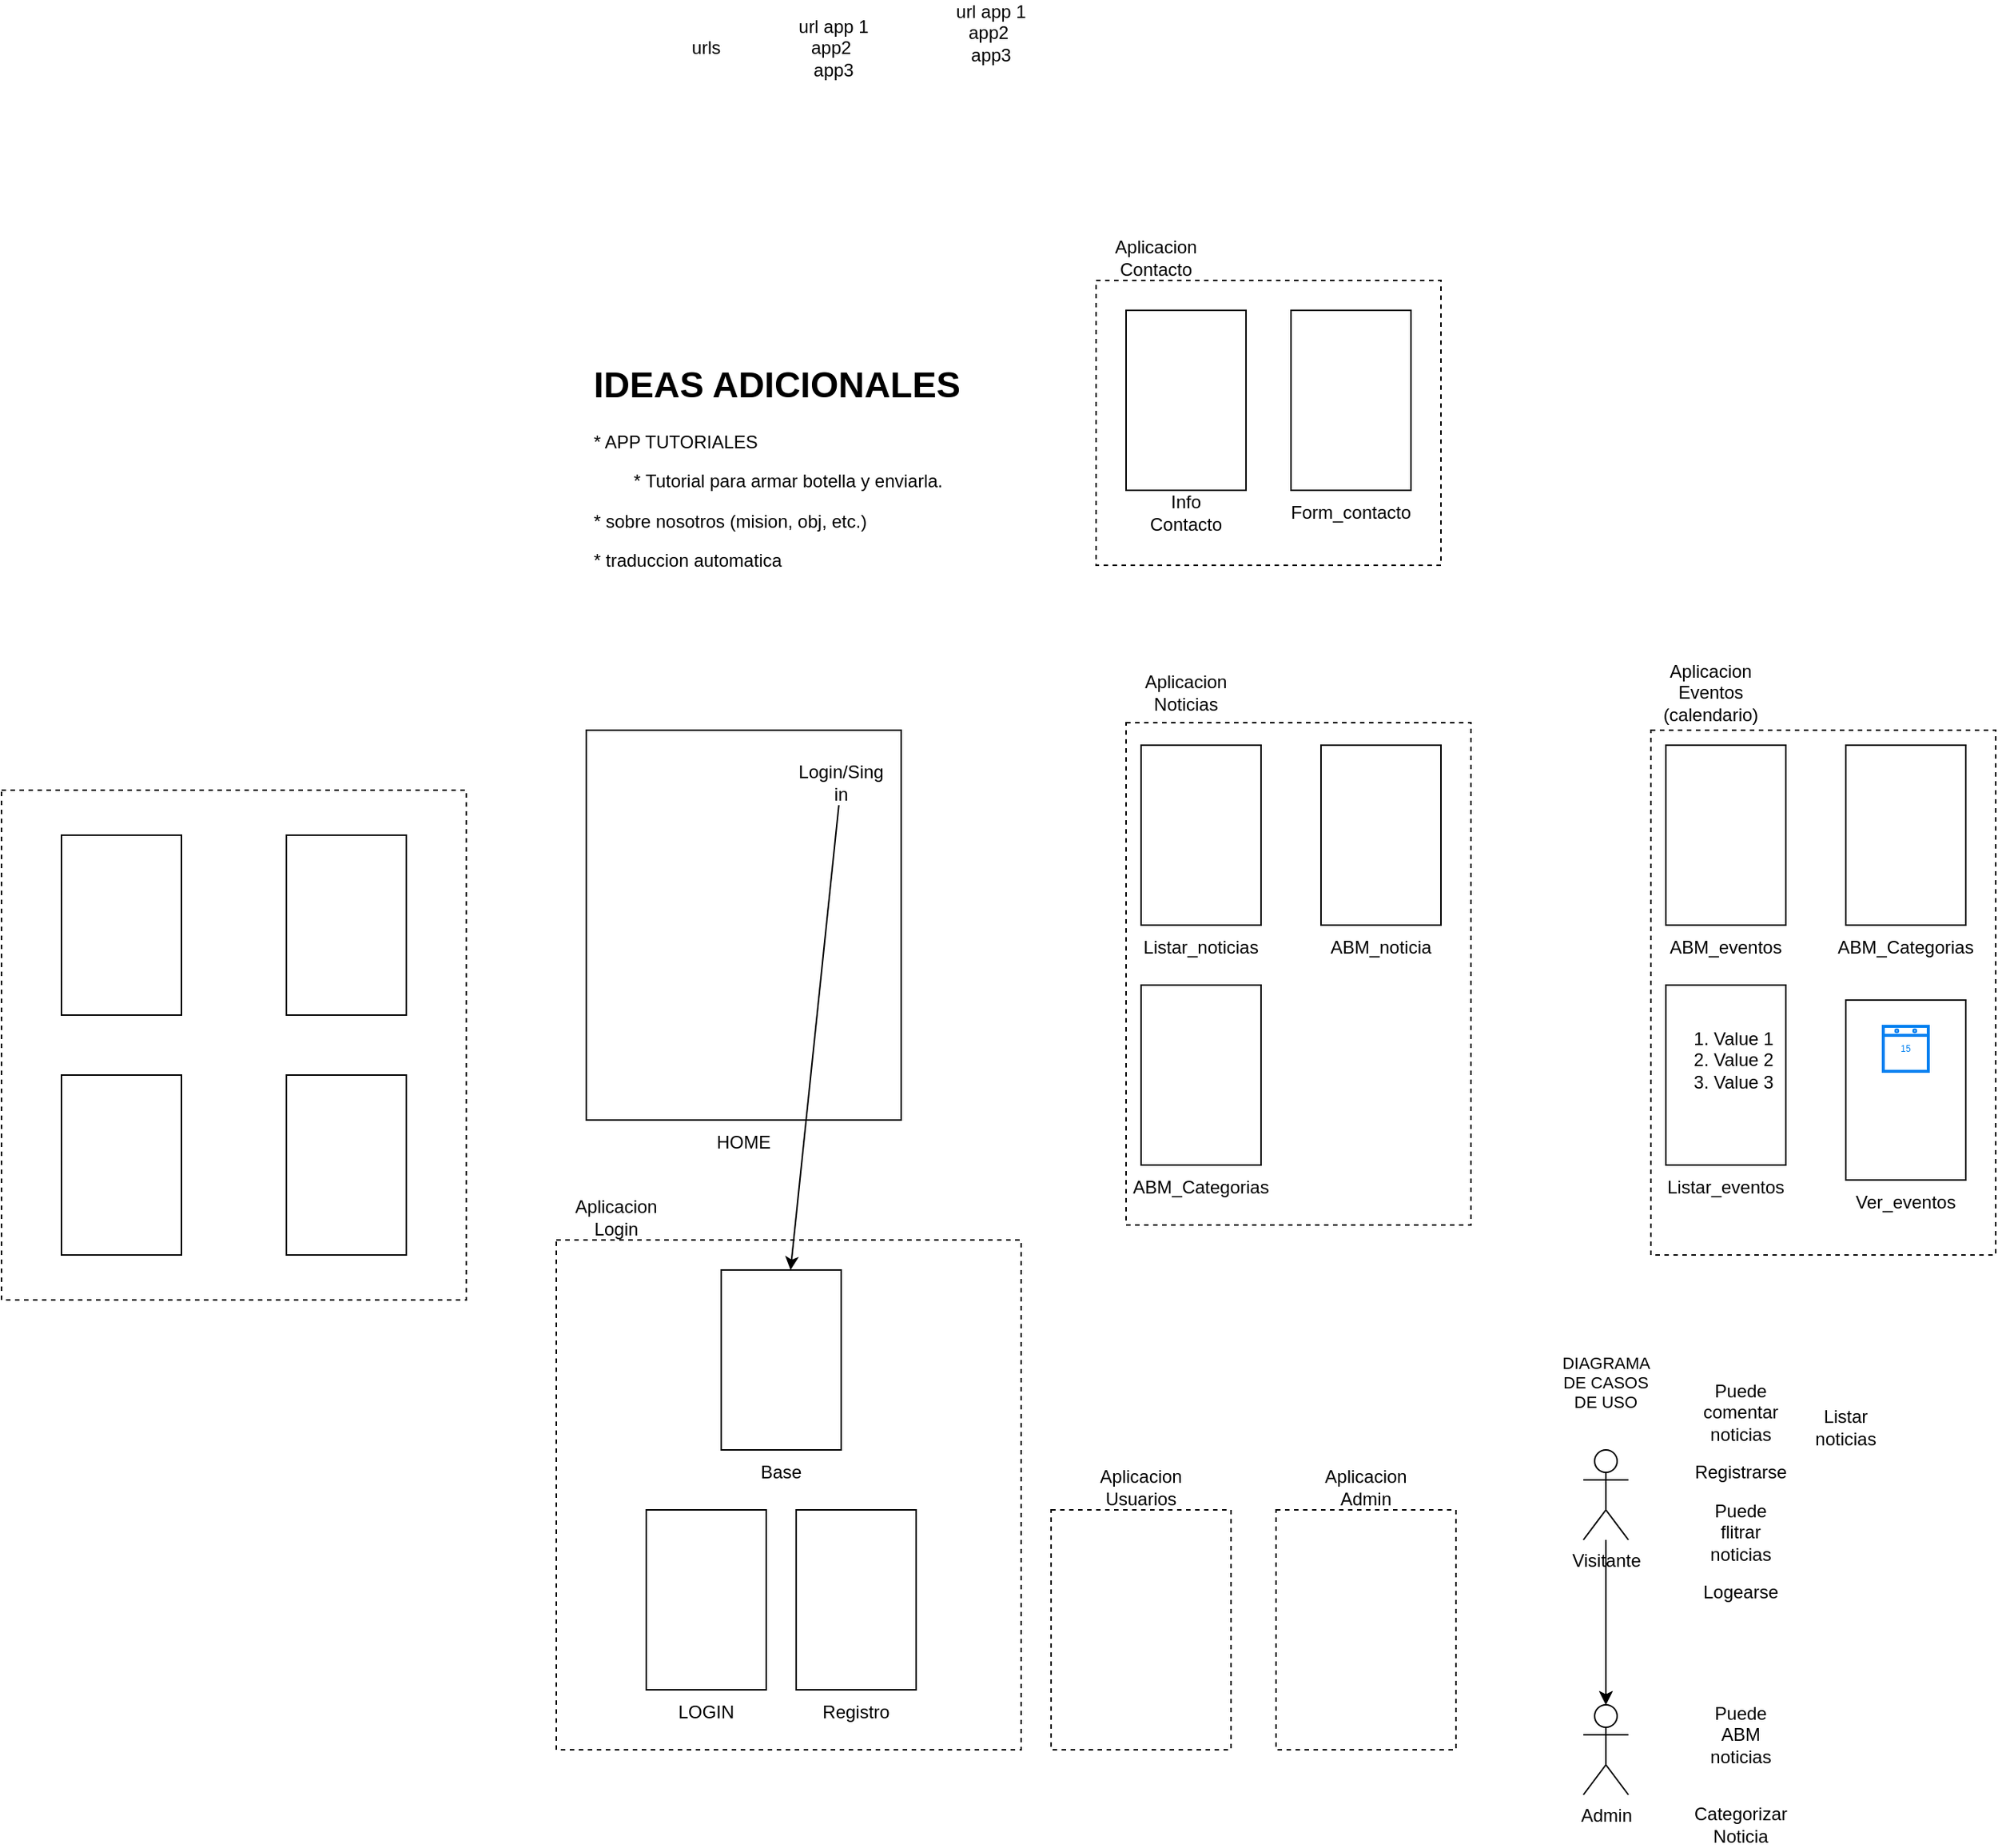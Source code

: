 <mxfile version="19.0.3" type="device" pages="2"><diagram id="Au9ia6RZ5k17O6lHacv6" name="Maquetado1"><mxGraphModel dx="2068" dy="2473" grid="1" gridSize="10" guides="1" tooltips="1" connect="1" arrows="1" fold="1" page="1" pageScale="1" pageWidth="1200" pageHeight="1920" math="0" shadow="0"><root><mxCell id="0"/><mxCell id="1" parent="0"/><mxCell id="npkrUqpL1A4N-2p5EevU-65" value="" style="rounded=0;whiteSpace=wrap;html=1;fontFamily=Helvetica;fontSize=11;fontColor=default;fillColor=none;dashed=1;" parent="1" vertex="1"><mxGeometry x="360" y="-360" width="230" height="190" as="geometry"/></mxCell><mxCell id="npkrUqpL1A4N-2p5EevU-14" value="" style="rounded=0;whiteSpace=wrap;html=1;fontFamily=Helvetica;fontSize=11;fontColor=default;fillColor=none;dashed=1;" parent="1" vertex="1"><mxGeometry y="280" width="310" height="340" as="geometry"/></mxCell><mxCell id="npkrUqpL1A4N-2p5EevU-5" value="" style="rounded=0;whiteSpace=wrap;html=1;fontFamily=Helvetica;fontSize=11;fontColor=default;fillColor=none;dashed=1;" parent="1" vertex="1"><mxGeometry x="-370" y="-20" width="310" height="340" as="geometry"/></mxCell><mxCell id="npkrUqpL1A4N-2p5EevU-1" value="" style="rounded=0;whiteSpace=wrap;html=1;" parent="1" vertex="1"><mxGeometry x="-330" y="10" width="80" height="120" as="geometry"/></mxCell><mxCell id="npkrUqpL1A4N-2p5EevU-2" value="" style="rounded=0;whiteSpace=wrap;html=1;" parent="1" vertex="1"><mxGeometry x="-180" y="10" width="80" height="120" as="geometry"/></mxCell><mxCell id="npkrUqpL1A4N-2p5EevU-3" value="" style="rounded=0;whiteSpace=wrap;html=1;" parent="1" vertex="1"><mxGeometry x="-330" y="170" width="80" height="120" as="geometry"/></mxCell><mxCell id="npkrUqpL1A4N-2p5EevU-4" value="" style="rounded=0;whiteSpace=wrap;html=1;" parent="1" vertex="1"><mxGeometry x="-180" y="170" width="80" height="120" as="geometry"/></mxCell><mxCell id="npkrUqpL1A4N-2p5EevU-6" value="" style="rounded=0;whiteSpace=wrap;html=1;" parent="1" vertex="1"><mxGeometry x="20" y="-60" width="210" height="260" as="geometry"/></mxCell><mxCell id="npkrUqpL1A4N-2p5EevU-7" value="HOME" style="text;html=1;strokeColor=none;fillColor=none;align=center;verticalAlign=middle;whiteSpace=wrap;rounded=0;" parent="1" vertex="1"><mxGeometry x="95" y="200" width="60" height="30" as="geometry"/></mxCell><mxCell id="npkrUqpL1A4N-2p5EevU-8" value="" style="rounded=0;whiteSpace=wrap;html=1;" parent="1" vertex="1"><mxGeometry x="60" y="460" width="80" height="120" as="geometry"/></mxCell><mxCell id="npkrUqpL1A4N-2p5EevU-9" value="LOGIN" style="text;html=1;strokeColor=none;fillColor=none;align=center;verticalAlign=middle;whiteSpace=wrap;rounded=0;" parent="1" vertex="1"><mxGeometry x="70" y="580" width="60" height="30" as="geometry"/></mxCell><mxCell id="npkrUqpL1A4N-2p5EevU-10" value="" style="rounded=0;whiteSpace=wrap;html=1;" parent="1" vertex="1"><mxGeometry x="160" y="460" width="80" height="120" as="geometry"/></mxCell><mxCell id="npkrUqpL1A4N-2p5EevU-11" value="Registro" style="text;html=1;strokeColor=none;fillColor=none;align=center;verticalAlign=middle;whiteSpace=wrap;rounded=0;" parent="1" vertex="1"><mxGeometry x="170" y="580" width="60" height="30" as="geometry"/></mxCell><mxCell id="npkrUqpL1A4N-2p5EevU-12" value="" style="rounded=0;whiteSpace=wrap;html=1;" parent="1" vertex="1"><mxGeometry x="110" y="300" width="80" height="120" as="geometry"/></mxCell><mxCell id="npkrUqpL1A4N-2p5EevU-13" value="Base" style="text;html=1;strokeColor=none;fillColor=none;align=center;verticalAlign=middle;whiteSpace=wrap;rounded=0;" parent="1" vertex="1"><mxGeometry x="120" y="420" width="60" height="30" as="geometry"/></mxCell><mxCell id="npkrUqpL1A4N-2p5EevU-15" value="Login/Sing in" style="text;html=1;strokeColor=none;fillColor=none;align=center;verticalAlign=middle;whiteSpace=wrap;rounded=0;" parent="1" vertex="1"><mxGeometry x="160" y="-40" width="60" height="30" as="geometry"/></mxCell><mxCell id="npkrUqpL1A4N-2p5EevU-16" value="" style="endArrow=classic;html=1;rounded=0;" parent="1" source="npkrUqpL1A4N-2p5EevU-15" target="npkrUqpL1A4N-2p5EevU-12" edge="1"><mxGeometry width="50" height="50" relative="1" as="geometry"><mxPoint x="270" y="160" as="sourcePoint"/><mxPoint x="320" y="110" as="targetPoint"/></mxGeometry></mxCell><mxCell id="npkrUqpL1A4N-2p5EevU-17" value="Aplicacion Login" style="text;html=1;strokeColor=none;fillColor=none;align=center;verticalAlign=middle;whiteSpace=wrap;rounded=0;" parent="1" vertex="1"><mxGeometry x="10" y="250" width="60" height="30" as="geometry"/></mxCell><mxCell id="npkrUqpL1A4N-2p5EevU-18" value="" style="rounded=0;whiteSpace=wrap;html=1;fontFamily=Helvetica;fontSize=11;fontColor=default;fillColor=none;dashed=1;" parent="1" vertex="1"><mxGeometry x="330" y="460" width="120" height="160" as="geometry"/></mxCell><mxCell id="npkrUqpL1A4N-2p5EevU-19" value="Aplicacion&lt;br&gt;Usuarios" style="text;html=1;strokeColor=none;fillColor=none;align=center;verticalAlign=middle;whiteSpace=wrap;rounded=0;" parent="1" vertex="1"><mxGeometry x="360" y="430" width="60" height="30" as="geometry"/></mxCell><mxCell id="npkrUqpL1A4N-2p5EevU-20" value="" style="rounded=0;whiteSpace=wrap;html=1;fontFamily=Helvetica;fontSize=11;fontColor=default;fillColor=none;dashed=1;" parent="1" vertex="1"><mxGeometry x="380" y="-65" width="230" height="335" as="geometry"/></mxCell><mxCell id="npkrUqpL1A4N-2p5EevU-21" value="Aplicacion Noticias" style="text;html=1;strokeColor=none;fillColor=none;align=center;verticalAlign=middle;whiteSpace=wrap;rounded=0;" parent="1" vertex="1"><mxGeometry x="390" y="-100" width="60" height="30" as="geometry"/></mxCell><mxCell id="npkrUqpL1A4N-2p5EevU-22" value="" style="rounded=0;whiteSpace=wrap;html=1;" parent="1" vertex="1"><mxGeometry x="390" y="-50" width="80" height="120" as="geometry"/></mxCell><mxCell id="npkrUqpL1A4N-2p5EevU-23" value="Listar_noticias" style="text;html=1;strokeColor=none;fillColor=none;align=center;verticalAlign=middle;whiteSpace=wrap;rounded=0;" parent="1" vertex="1"><mxGeometry x="400" y="70" width="60" height="30" as="geometry"/></mxCell><mxCell id="npkrUqpL1A4N-2p5EevU-24" value="" style="rounded=0;whiteSpace=wrap;html=1;" parent="1" vertex="1"><mxGeometry x="510" y="-50" width="80" height="120" as="geometry"/></mxCell><mxCell id="npkrUqpL1A4N-2p5EevU-25" value="ABM_noticia" style="text;html=1;strokeColor=none;fillColor=none;align=center;verticalAlign=middle;whiteSpace=wrap;rounded=0;" parent="1" vertex="1"><mxGeometry x="520" y="70" width="60" height="30" as="geometry"/></mxCell><mxCell id="npkrUqpL1A4N-2p5EevU-27" value="&lt;h1&gt;IDEAS ADICIONALES&lt;/h1&gt;&lt;p&gt;&lt;span style=&quot;background-color: initial;&quot;&gt;* APP TUTORIALES&lt;/span&gt;&lt;/p&gt;&lt;p&gt;&lt;span style=&quot;background-color: initial;&quot;&gt;&lt;span style=&quot;white-space: pre;&quot;&gt;&#9;&lt;/span&gt;* Tutorial para armar botella y enviarla.&amp;nbsp;&lt;/span&gt;&lt;/p&gt;&lt;p&gt;* sobre nosotros (mision, obj, etc.)&lt;/p&gt;&lt;p&gt;* traduccion automatica&lt;/p&gt;" style="text;html=1;strokeColor=none;fillColor=none;spacing=5;spacingTop=-20;whiteSpace=wrap;overflow=hidden;rounded=0;" parent="1" vertex="1"><mxGeometry x="20" y="-310" width="300" height="200" as="geometry"/></mxCell><mxCell id="npkrUqpL1A4N-2p5EevU-28" value="" style="rounded=0;whiteSpace=wrap;html=1;fontFamily=Helvetica;fontSize=11;fontColor=default;fillColor=none;dashed=1;" parent="1" vertex="1"><mxGeometry x="480" y="460" width="120" height="160" as="geometry"/></mxCell><mxCell id="npkrUqpL1A4N-2p5EevU-29" value="Aplicacion&lt;br&gt;Admin" style="text;html=1;strokeColor=none;fillColor=none;align=center;verticalAlign=middle;whiteSpace=wrap;rounded=0;" parent="1" vertex="1"><mxGeometry x="510" y="430" width="60" height="30" as="geometry"/></mxCell><mxCell id="npkrUqpL1A4N-2p5EevU-30" value="Puede comentar noticias" style="text;html=1;strokeColor=none;fillColor=none;align=center;verticalAlign=middle;whiteSpace=wrap;rounded=0;" parent="1" vertex="1"><mxGeometry x="760" y="380" width="60" height="30" as="geometry"/></mxCell><mxCell id="npkrUqpL1A4N-2p5EevU-31" value="Puede ABM noticias" style="text;html=1;strokeColor=none;fillColor=none;align=center;verticalAlign=middle;whiteSpace=wrap;rounded=0;" parent="1" vertex="1"><mxGeometry x="760" y="600" width="60" height="20" as="geometry"/></mxCell><mxCell id="npkrUqpL1A4N-2p5EevU-32" value="Puede flitrar noticias" style="text;html=1;strokeColor=none;fillColor=none;align=center;verticalAlign=middle;whiteSpace=wrap;rounded=0;" parent="1" vertex="1"><mxGeometry x="760" y="460" width="60" height="30" as="geometry"/></mxCell><mxCell id="npkrUqpL1A4N-2p5EevU-39" style="edgeStyle=orthogonalEdgeStyle;rounded=0;orthogonalLoop=1;jettySize=auto;html=1;" parent="1" source="npkrUqpL1A4N-2p5EevU-33" target="npkrUqpL1A4N-2p5EevU-35" edge="1"><mxGeometry relative="1" as="geometry"/></mxCell><mxCell id="npkrUqpL1A4N-2p5EevU-44" value="" style="edgeStyle=orthogonalEdgeStyle;rounded=0;orthogonalLoop=1;jettySize=auto;html=1;" parent="1" source="npkrUqpL1A4N-2p5EevU-33" target="npkrUqpL1A4N-2p5EevU-35" edge="1"><mxGeometry relative="1" as="geometry"/></mxCell><mxCell id="npkrUqpL1A4N-2p5EevU-33" value="Visitante" style="shape=umlActor;verticalLabelPosition=bottom;verticalAlign=top;html=1;outlineConnect=0;" parent="1" vertex="1"><mxGeometry x="685" y="420" width="30" height="60" as="geometry"/></mxCell><mxCell id="npkrUqpL1A4N-2p5EevU-35" value="Admin" style="shape=umlActor;verticalLabelPosition=bottom;verticalAlign=top;html=1;outlineConnect=0;" parent="1" vertex="1"><mxGeometry x="685" y="590" width="30" height="60" as="geometry"/></mxCell><mxCell id="npkrUqpL1A4N-2p5EevU-40" value="DIAGRAMA DE CASOS DE USO" style="text;html=1;strokeColor=none;fillColor=none;align=center;verticalAlign=middle;whiteSpace=wrap;rounded=0;fontFamily=Helvetica;fontSize=11;fontColor=default;" parent="1" vertex="1"><mxGeometry x="670" y="360" width="60" height="30" as="geometry"/></mxCell><mxCell id="npkrUqpL1A4N-2p5EevU-41" value="Categorizar Noticia" style="text;html=1;strokeColor=none;fillColor=none;align=center;verticalAlign=middle;whiteSpace=wrap;rounded=0;" parent="1" vertex="1"><mxGeometry x="760" y="660" width="60" height="20" as="geometry"/></mxCell><mxCell id="npkrUqpL1A4N-2p5EevU-42" value="Registrarse" style="text;html=1;strokeColor=none;fillColor=none;align=center;verticalAlign=middle;whiteSpace=wrap;rounded=0;" parent="1" vertex="1"><mxGeometry x="760" y="420" width="60" height="30" as="geometry"/></mxCell><mxCell id="npkrUqpL1A4N-2p5EevU-43" value="Logearse" style="text;html=1;strokeColor=none;fillColor=none;align=center;verticalAlign=middle;whiteSpace=wrap;rounded=0;" parent="1" vertex="1"><mxGeometry x="760" y="500" width="60" height="30" as="geometry"/></mxCell><mxCell id="npkrUqpL1A4N-2p5EevU-45" value="" style="rounded=0;whiteSpace=wrap;html=1;" parent="1" vertex="1"><mxGeometry x="390" y="110" width="80" height="120" as="geometry"/></mxCell><mxCell id="npkrUqpL1A4N-2p5EevU-46" value="ABM_Categorias" style="text;html=1;strokeColor=none;fillColor=none;align=center;verticalAlign=middle;whiteSpace=wrap;rounded=0;" parent="1" vertex="1"><mxGeometry x="400" y="230" width="60" height="30" as="geometry"/></mxCell><mxCell id="npkrUqpL1A4N-2p5EevU-47" value="Listar noticias" style="text;html=1;strokeColor=none;fillColor=none;align=center;verticalAlign=middle;whiteSpace=wrap;rounded=0;" parent="1" vertex="1"><mxGeometry x="830" y="390" width="60" height="30" as="geometry"/></mxCell><mxCell id="npkrUqpL1A4N-2p5EevU-48" value="Aplicacion Eventos (calendario)" style="text;html=1;strokeColor=none;fillColor=none;align=center;verticalAlign=middle;whiteSpace=wrap;rounded=0;" parent="1" vertex="1"><mxGeometry x="740" y="-100" width="60" height="30" as="geometry"/></mxCell><mxCell id="npkrUqpL1A4N-2p5EevU-49" value="" style="rounded=0;whiteSpace=wrap;html=1;fontFamily=Helvetica;fontSize=11;fontColor=default;fillColor=none;dashed=1;" parent="1" vertex="1"><mxGeometry x="730" y="-60" width="230" height="350" as="geometry"/></mxCell><mxCell id="npkrUqpL1A4N-2p5EevU-50" value="" style="rounded=0;whiteSpace=wrap;html=1;" parent="1" vertex="1"><mxGeometry x="740" y="-50" width="80" height="120" as="geometry"/></mxCell><mxCell id="npkrUqpL1A4N-2p5EevU-51" value="ABM_eventos" style="text;html=1;strokeColor=none;fillColor=none;align=center;verticalAlign=middle;whiteSpace=wrap;rounded=0;" parent="1" vertex="1"><mxGeometry x="750" y="70" width="60" height="30" as="geometry"/></mxCell><mxCell id="npkrUqpL1A4N-2p5EevU-52" value="" style="rounded=0;whiteSpace=wrap;html=1;" parent="1" vertex="1"><mxGeometry x="860" y="120" width="80" height="120" as="geometry"/></mxCell><mxCell id="npkrUqpL1A4N-2p5EevU-53" value="Ver_eventos" style="text;html=1;strokeColor=none;fillColor=none;align=center;verticalAlign=middle;whiteSpace=wrap;rounded=0;" parent="1" vertex="1"><mxGeometry x="870" y="240" width="60" height="30" as="geometry"/></mxCell><mxCell id="npkrUqpL1A4N-2p5EevU-54" value="" style="html=1;verticalLabelPosition=bottom;align=center;labelBackgroundColor=#ffffff;verticalAlign=top;strokeWidth=2;strokeColor=#0080F0;shadow=0;dashed=0;shape=mxgraph.ios7.icons.calendar;" parent="1" vertex="1"><mxGeometry x="885" y="137.5" width="30" height="30" as="geometry"/></mxCell><mxCell id="npkrUqpL1A4N-2p5EevU-55" value="" style="rounded=0;whiteSpace=wrap;html=1;" parent="1" vertex="1"><mxGeometry x="740" y="110" width="80" height="120" as="geometry"/></mxCell><mxCell id="npkrUqpL1A4N-2p5EevU-57" value="&lt;ol&gt;&lt;li&gt;Value 1&lt;/li&gt;&lt;li&gt;Value 2&lt;/li&gt;&lt;li&gt;Value 3&lt;/li&gt;&lt;/ol&gt;" style="text;strokeColor=none;fillColor=none;html=1;whiteSpace=wrap;verticalAlign=middle;overflow=hidden;" parent="1" vertex="1"><mxGeometry x="730" y="120" width="90" height="80" as="geometry"/></mxCell><mxCell id="npkrUqpL1A4N-2p5EevU-58" value="Listar_eventos" style="text;html=1;strokeColor=none;fillColor=none;align=center;verticalAlign=middle;whiteSpace=wrap;rounded=0;" parent="1" vertex="1"><mxGeometry x="750" y="230" width="60" height="30" as="geometry"/></mxCell><mxCell id="npkrUqpL1A4N-2p5EevU-59" value="" style="rounded=0;whiteSpace=wrap;html=1;" parent="1" vertex="1"><mxGeometry x="860" y="-50" width="80" height="120" as="geometry"/></mxCell><mxCell id="npkrUqpL1A4N-2p5EevU-60" value="ABM_Categorias" style="text;html=1;strokeColor=none;fillColor=none;align=center;verticalAlign=middle;whiteSpace=wrap;rounded=0;" parent="1" vertex="1"><mxGeometry x="870" y="70" width="60" height="30" as="geometry"/></mxCell><mxCell id="npkrUqpL1A4N-2p5EevU-62" value="" style="rounded=0;whiteSpace=wrap;html=1;" parent="1" vertex="1"><mxGeometry x="490" y="-340" width="80" height="120" as="geometry"/></mxCell><mxCell id="npkrUqpL1A4N-2p5EevU-63" value="Form_contacto" style="text;html=1;strokeColor=none;fillColor=none;align=center;verticalAlign=middle;whiteSpace=wrap;rounded=0;" parent="1" vertex="1"><mxGeometry x="500" y="-220" width="60" height="30" as="geometry"/></mxCell><mxCell id="npkrUqpL1A4N-2p5EevU-64" value="Aplicacion Contacto" style="text;html=1;strokeColor=none;fillColor=none;align=center;verticalAlign=middle;whiteSpace=wrap;rounded=0;" parent="1" vertex="1"><mxGeometry x="370" y="-390" width="60" height="30" as="geometry"/></mxCell><mxCell id="npkrUqpL1A4N-2p5EevU-66" value="" style="rounded=0;whiteSpace=wrap;html=1;" parent="1" vertex="1"><mxGeometry x="380" y="-340" width="80" height="120" as="geometry"/></mxCell><mxCell id="npkrUqpL1A4N-2p5EevU-67" value="Info Contacto" style="text;html=1;strokeColor=none;fillColor=none;align=center;verticalAlign=middle;whiteSpace=wrap;rounded=0;" parent="1" vertex="1"><mxGeometry x="390" y="-220" width="60" height="30" as="geometry"/></mxCell><mxCell id="r0ovdur80VVriXLdh2Bd-1" value="urls" style="text;html=1;strokeColor=none;fillColor=none;align=center;verticalAlign=middle;whiteSpace=wrap;rounded=0;" vertex="1" parent="1"><mxGeometry x="70" y="-530" width="60" height="30" as="geometry"/></mxCell><mxCell id="r0ovdur80VVriXLdh2Bd-2" value="url app 1&lt;br&gt;app2&amp;nbsp;&lt;br&gt;app3" style="text;html=1;strokeColor=none;fillColor=none;align=center;verticalAlign=middle;whiteSpace=wrap;rounded=0;" vertex="1" parent="1"><mxGeometry x="155" y="-530" width="60" height="30" as="geometry"/></mxCell><mxCell id="r0ovdur80VVriXLdh2Bd-3" value="url app 1&lt;br&gt;app2&amp;nbsp;&lt;br&gt;app3" style="text;html=1;strokeColor=none;fillColor=none;align=center;verticalAlign=middle;whiteSpace=wrap;rounded=0;" vertex="1" parent="1"><mxGeometry x="260" y="-540" width="60" height="30" as="geometry"/></mxCell></root></mxGraphModel></diagram><diagram id="GqwVPFfgYbQauP2fFR0U" name="Diag Clases v1"><mxGraphModel dx="868" dy="553" grid="1" gridSize="10" guides="1" tooltips="1" connect="1" arrows="1" fold="1" page="1" pageScale="1" pageWidth="1200" pageHeight="1920" math="0" shadow="0"><root><mxCell id="0"/><mxCell id="1" parent="0"/><mxCell id="gERarTNAeAj4HO_5OUNu-1" value="Noticia" style="swimlane;fontStyle=0;align=center;verticalAlign=top;childLayout=stackLayout;horizontal=1;startSize=26;horizontalStack=0;resizeParent=1;resizeLast=0;collapsible=1;marginBottom=0;rounded=0;shadow=0;strokeWidth=1;" vertex="1" parent="1"><mxGeometry x="150" y="130" width="160" height="242" as="geometry"><mxRectangle x="550" y="140" width="160" height="26" as="alternateBounds"/></mxGeometry></mxCell><mxCell id="gERarTNAeAj4HO_5OUNu-2" value="titulo:" style="text;align=left;verticalAlign=top;spacingLeft=4;spacingRight=4;overflow=hidden;rotatable=0;points=[[0,0.5],[1,0.5]];portConstraint=eastwest;" vertex="1" parent="gERarTNAeAj4HO_5OUNu-1"><mxGeometry y="26" width="160" height="26" as="geometry"/></mxCell><mxCell id="gERarTNAeAj4HO_5OUNu-3" value="cuerpo:" style="text;align=left;verticalAlign=top;spacingLeft=4;spacingRight=4;overflow=hidden;rotatable=0;points=[[0,0.5],[1,0.5]];portConstraint=eastwest;rounded=0;shadow=0;html=0;" vertex="1" parent="gERarTNAeAj4HO_5OUNu-1"><mxGeometry y="52" width="160" height="26" as="geometry"/></mxCell><mxCell id="gERarTNAeAj4HO_5OUNu-4" value="creado: date" style="text;align=left;verticalAlign=top;spacingLeft=4;spacingRight=4;overflow=hidden;rotatable=0;points=[[0,0.5],[1,0.5]];portConstraint=eastwest;rounded=0;shadow=0;html=0;" vertex="1" parent="gERarTNAeAj4HO_5OUNu-1"><mxGeometry y="78" width="160" height="26" as="geometry"/></mxCell><mxCell id="gERarTNAeAj4HO_5OUNu-5" value="autor" style="text;align=left;verticalAlign=top;spacingLeft=4;spacingRight=4;overflow=hidden;rotatable=0;points=[[0,0.5],[1,0.5]];portConstraint=eastwest;rounded=0;shadow=0;html=0;fontStyle=0" vertex="1" parent="gERarTNAeAj4HO_5OUNu-1"><mxGeometry y="104" width="160" height="26" as="geometry"/></mxCell><mxCell id="gERarTNAeAj4HO_5OUNu-6" value="img" style="text;align=left;verticalAlign=top;spacingLeft=4;spacingRight=4;overflow=hidden;rotatable=0;points=[[0,0.5],[1,0.5]];portConstraint=eastwest;rounded=0;shadow=0;html=0;" vertex="1" parent="gERarTNAeAj4HO_5OUNu-1"><mxGeometry y="130" width="160" height="26" as="geometry"/></mxCell><mxCell id="gERarTNAeAj4HO_5OUNu-7" value="categoria" style="text;align=left;verticalAlign=top;spacingLeft=4;spacingRight=4;overflow=hidden;rotatable=0;points=[[0,0.5],[1,0.5]];portConstraint=eastwest;rounded=0;shadow=0;html=0;" vertex="1" parent="gERarTNAeAj4HO_5OUNu-1"><mxGeometry y="156" width="160" height="26" as="geometry"/></mxCell><mxCell id="gERarTNAeAj4HO_5OUNu-8" value="" style="line;html=1;strokeWidth=1;align=left;verticalAlign=middle;spacingTop=-1;spacingLeft=3;spacingRight=3;rotatable=0;labelPosition=right;points=[];portConstraint=eastwest;" vertex="1" parent="gERarTNAeAj4HO_5OUNu-1"><mxGeometry y="182" width="160" height="8" as="geometry"/></mxCell><mxCell id="gERarTNAeAj4HO_5OUNu-9" value="-" style="text;align=left;verticalAlign=top;spacingLeft=4;spacingRight=4;overflow=hidden;rotatable=0;points=[[0,0.5],[1,0.5]];portConstraint=eastwest;" vertex="1" parent="gERarTNAeAj4HO_5OUNu-1"><mxGeometry y="190" width="160" height="26" as="geometry"/></mxCell><mxCell id="gERarTNAeAj4HO_5OUNu-10" value="-" style="text;align=left;verticalAlign=top;spacingLeft=4;spacingRight=4;overflow=hidden;rotatable=0;points=[[0,0.5],[1,0.5]];portConstraint=eastwest;" vertex="1" parent="gERarTNAeAj4HO_5OUNu-1"><mxGeometry y="216" width="160" height="26" as="geometry"/></mxCell><mxCell id="gERarTNAeAj4HO_5OUNu-11" value="Categorias" style="swimlane;fontStyle=0;align=center;verticalAlign=top;childLayout=stackLayout;horizontal=1;startSize=26;horizontalStack=0;resizeParent=1;resizeLast=0;collapsible=1;marginBottom=0;rounded=0;shadow=0;strokeWidth=1;" vertex="1" parent="1"><mxGeometry x="350" y="100" width="160" height="242" as="geometry"><mxRectangle x="550" y="140" width="160" height="26" as="alternateBounds"/></mxGeometry></mxCell><mxCell id="gERarTNAeAj4HO_5OUNu-12" value="name" style="text;align=left;verticalAlign=top;spacingLeft=4;spacingRight=4;overflow=hidden;rotatable=0;points=[[0,0.5],[1,0.5]];portConstraint=eastwest;" vertex="1" parent="gERarTNAeAj4HO_5OUNu-11"><mxGeometry y="26" width="160" height="26" as="geometry"/></mxCell><mxCell id="gERarTNAeAj4HO_5OUNu-13" value="desc" style="text;align=left;verticalAlign=top;spacingLeft=4;spacingRight=4;overflow=hidden;rotatable=0;points=[[0,0.5],[1,0.5]];portConstraint=eastwest;rounded=0;shadow=0;html=0;" vertex="1" parent="gERarTNAeAj4HO_5OUNu-11"><mxGeometry y="52" width="160" height="26" as="geometry"/></mxCell><mxCell id="gERarTNAeAj4HO_5OUNu-14" value="-" style="text;align=left;verticalAlign=top;spacingLeft=4;spacingRight=4;overflow=hidden;rotatable=0;points=[[0,0.5],[1,0.5]];portConstraint=eastwest;rounded=0;shadow=0;html=0;" vertex="1" parent="gERarTNAeAj4HO_5OUNu-11"><mxGeometry y="78" width="160" height="26" as="geometry"/></mxCell><mxCell id="gERarTNAeAj4HO_5OUNu-15" value="-" style="text;align=left;verticalAlign=top;spacingLeft=4;spacingRight=4;overflow=hidden;rotatable=0;points=[[0,0.5],[1,0.5]];portConstraint=eastwest;rounded=0;shadow=0;html=0;fontStyle=0" vertex="1" parent="gERarTNAeAj4HO_5OUNu-11"><mxGeometry y="104" width="160" height="26" as="geometry"/></mxCell><mxCell id="gERarTNAeAj4HO_5OUNu-16" value="-" style="text;align=left;verticalAlign=top;spacingLeft=4;spacingRight=4;overflow=hidden;rotatable=0;points=[[0,0.5],[1,0.5]];portConstraint=eastwest;rounded=0;shadow=0;html=0;" vertex="1" parent="gERarTNAeAj4HO_5OUNu-11"><mxGeometry y="130" width="160" height="26" as="geometry"/></mxCell><mxCell id="gERarTNAeAj4HO_5OUNu-17" value="-" style="text;align=left;verticalAlign=top;spacingLeft=4;spacingRight=4;overflow=hidden;rotatable=0;points=[[0,0.5],[1,0.5]];portConstraint=eastwest;rounded=0;shadow=0;html=0;" vertex="1" parent="gERarTNAeAj4HO_5OUNu-11"><mxGeometry y="156" width="160" height="26" as="geometry"/></mxCell><mxCell id="gERarTNAeAj4HO_5OUNu-18" value="" style="line;html=1;strokeWidth=1;align=left;verticalAlign=middle;spacingTop=-1;spacingLeft=3;spacingRight=3;rotatable=0;labelPosition=right;points=[];portConstraint=eastwest;" vertex="1" parent="gERarTNAeAj4HO_5OUNu-11"><mxGeometry y="182" width="160" height="8" as="geometry"/></mxCell><mxCell id="gERarTNAeAj4HO_5OUNu-19" value="-" style="text;align=left;verticalAlign=top;spacingLeft=4;spacingRight=4;overflow=hidden;rotatable=0;points=[[0,0.5],[1,0.5]];portConstraint=eastwest;" vertex="1" parent="gERarTNAeAj4HO_5OUNu-11"><mxGeometry y="190" width="160" height="26" as="geometry"/></mxCell><mxCell id="gERarTNAeAj4HO_5OUNu-20" value="-" style="text;align=left;verticalAlign=top;spacingLeft=4;spacingRight=4;overflow=hidden;rotatable=0;points=[[0,0.5],[1,0.5]];portConstraint=eastwest;" vertex="1" parent="gERarTNAeAj4HO_5OUNu-11"><mxGeometry y="216" width="160" height="26" as="geometry"/></mxCell></root></mxGraphModel></diagram></mxfile>